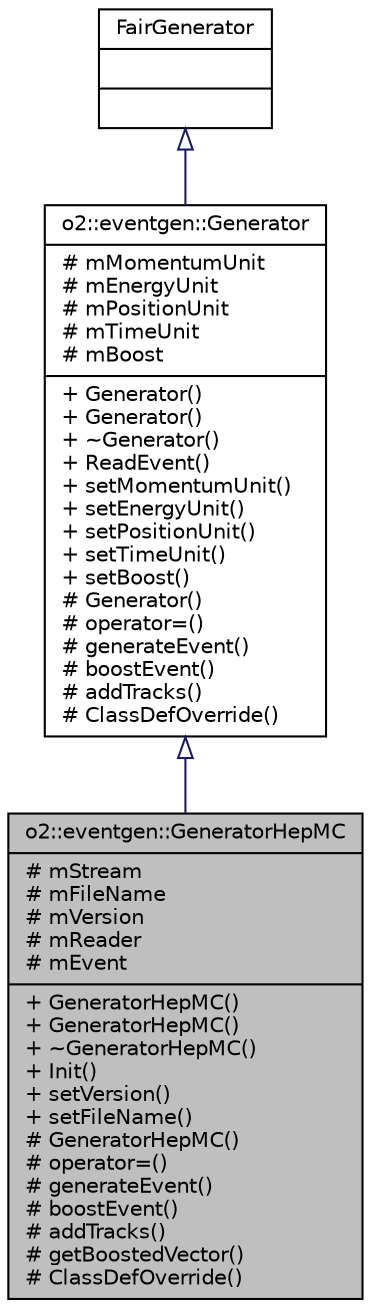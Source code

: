 digraph "o2::eventgen::GeneratorHepMC"
{
 // INTERACTIVE_SVG=YES
  bgcolor="transparent";
  edge [fontname="Helvetica",fontsize="10",labelfontname="Helvetica",labelfontsize="10"];
  node [fontname="Helvetica",fontsize="10",shape=record];
  Node1 [label="{o2::eventgen::GeneratorHepMC\n|# mStream\l# mFileName\l# mVersion\l# mReader\l# mEvent\l|+ GeneratorHepMC()\l+ GeneratorHepMC()\l+ ~GeneratorHepMC()\l+ Init()\l+ setVersion()\l+ setFileName()\l# GeneratorHepMC()\l# operator=()\l# generateEvent()\l# boostEvent()\l# addTracks()\l# getBoostedVector()\l# ClassDefOverride()\l}",height=0.2,width=0.4,color="black", fillcolor="grey75", style="filled", fontcolor="black"];
  Node2 -> Node1 [dir="back",color="midnightblue",fontsize="10",style="solid",arrowtail="onormal",fontname="Helvetica"];
  Node2 [label="{o2::eventgen::Generator\n|# mMomentumUnit\l# mEnergyUnit\l# mPositionUnit\l# mTimeUnit\l# mBoost\l|+ Generator()\l+ Generator()\l+ ~Generator()\l+ ReadEvent()\l+ setMomentumUnit()\l+ setEnergyUnit()\l+ setPositionUnit()\l+ setTimeUnit()\l+ setBoost()\l# Generator()\l# operator=()\l# generateEvent()\l# boostEvent()\l# addTracks()\l# ClassDefOverride()\l}",height=0.2,width=0.4,color="black",URL="$d3/da7/classo2_1_1eventgen_1_1Generator.html"];
  Node3 -> Node2 [dir="back",color="midnightblue",fontsize="10",style="solid",arrowtail="onormal",fontname="Helvetica"];
  Node3 [label="{FairGenerator\n||}",height=0.2,width=0.4,color="black",URL="$df/d40/classFairGenerator.html"];
}
